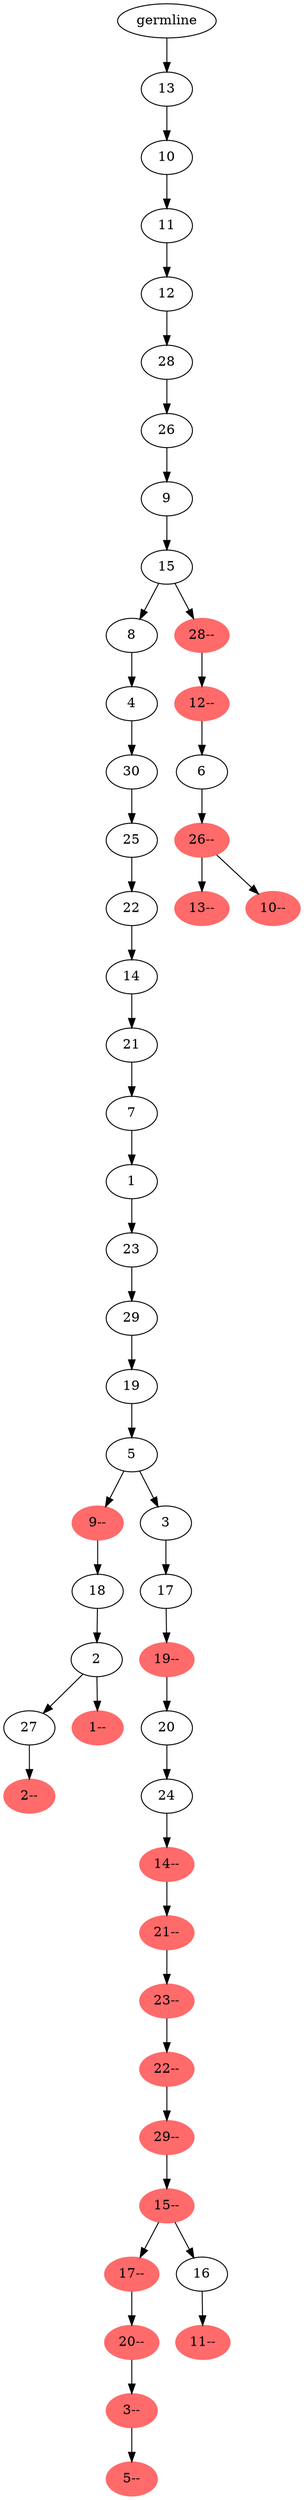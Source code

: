 digraph phylogeny {
	"56" [label="germline"];
	"56" -> "55";
	"55" [label="13"];
	"55" -> "54";
	"54" [label="10"];
	"54" -> "53";
	"53" [label="11"];
	"53" -> "52";
	"52" [label="12"];
	"52" -> "51";
	"51" [label="28"];
	"51" -> "50";
	"50" [label="26"];
	"50" -> "48";
	"48" [label="9"];
	"48" -> "47";
	"47" [label="15"];
	"47" -> "43";
	"43" [label="8"];
	"43" -> "42";
	"42" [label="4"];
	"42" -> "41";
	"41" [label="30"];
	"41" -> "40";
	"40" [label="25"];
	"40" -> "39";
	"39" [label="22"];
	"39" -> "38";
	"38" [label="14"];
	"38" -> "37";
	"37" [label="21"];
	"37" -> "36";
	"36" [label="7"];
	"36" -> "28";
	"28" [label="1"];
	"28" -> "27";
	"27" [label="23"];
	"27" -> "26";
	"26" [label="29"];
	"26" -> "21";
	"21" [label="19"];
	"21" -> "19";
	"19" [label="5"];
	"19" -> "0";
	"0" [color=indianred1, style=filled, label="9--"];
	"0" -> "5";
	"5" [label="18"];
	"5" -> "4";
	"4" [label="2"];
	"4" -> "3";
	"3" [label="27"];
	"3" -> "2";
	"2" [color=indianred1, style=filled, label="2--"];
	"4" -> "20";
	"20" [color=indianred1, style=filled, label="1--"];
	"19" -> "15";
	"15" [label="3"];
	"15" -> "13";
	"13" [label="17"];
	"13" -> "6";
	"6" [color=indianred1, style=filled, label="19--"];
	"6" -> "12";
	"12" [label="20"];
	"12" -> "10";
	"10" [label="24"];
	"10" -> "7";
	"7" [color=indianred1, style=filled, label="14--"];
	"7" -> "25";
	"25" [color=indianred1, style=filled, label="21--"];
	"25" -> "24";
	"24" [color=indianred1, style=filled, label="23--"];
	"24" -> "23";
	"23" [color=indianred1, style=filled, label="22--"];
	"23" -> "22";
	"22" [color=indianred1, style=filled, label="29--"];
	"22" -> "16";
	"16" [color=indianred1, style=filled, label="15--"];
	"16" -> "9";
	"9" [color=indianred1, style=filled, label="17--"];
	"9" -> "8";
	"8" [color=indianred1, style=filled, label="20--"];
	"8" -> "11";
	"11" [color=indianred1, style=filled, label="3--"];
	"11" -> "1";
	"1" [color=indianred1, style=filled, label="5--"];
	"16" -> "49";
	"49" [label="16"];
	"49" -> "31";
	"31" [color=indianred1, style=filled, label="11--"];
	"47" -> "46";
	"46" [color=indianred1, style=filled, label="28--"];
	"46" -> "45";
	"45" [color=indianred1, style=filled, label="12--"];
	"45" -> "35";
	"35" [label="6"];
	"35" -> "18";
	"18" [color=indianred1, style=filled, label="26--"];
	"18" -> "14";
	"14" [color=indianred1, style=filled, label="13--"];
	"18" -> "17";
	"17" [color=indianred1, style=filled, label="10--"];
}
